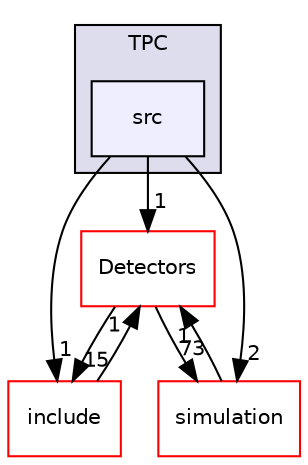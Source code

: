 digraph "/home/travis/build/AliceO2Group/AliceO2/DataFormats/Detectors/TPC/src" {
  bgcolor=transparent;
  compound=true
  node [ fontsize="10", fontname="Helvetica"];
  edge [ labelfontsize="10", labelfontname="Helvetica"];
  subgraph clusterdir_87e4e27fa2128902da5e37b3e7ab3f52 {
    graph [ bgcolor="#ddddee", pencolor="black", label="TPC" fontname="Helvetica", fontsize="10", URL="dir_87e4e27fa2128902da5e37b3e7ab3f52.html"]
  dir_99a7a708919c9221801ca7c93b79d194 [shape=box, label="src", style="filled", fillcolor="#eeeeff", pencolor="black", URL="dir_99a7a708919c9221801ca7c93b79d194.html"];
  }
  dir_051dca18e802f8e9474f2e30d29c04e0 [shape=box label="Detectors" color="red" URL="dir_051dca18e802f8e9474f2e30d29c04e0.html"];
  dir_6f22cbd49ee75d810f2bfe3ea5accc3c [shape=box label="include" color="red" URL="dir_6f22cbd49ee75d810f2bfe3ea5accc3c.html"];
  dir_047746f9f311f49446db9474b7431d0d [shape=box label="simulation" color="red" URL="dir_047746f9f311f49446db9474b7431d0d.html"];
  dir_99a7a708919c9221801ca7c93b79d194->dir_051dca18e802f8e9474f2e30d29c04e0 [headlabel="1", labeldistance=1.5 headhref="dir_000062_000076.html"];
  dir_99a7a708919c9221801ca7c93b79d194->dir_6f22cbd49ee75d810f2bfe3ea5accc3c [headlabel="1", labeldistance=1.5 headhref="dir_000062_000060.html"];
  dir_99a7a708919c9221801ca7c93b79d194->dir_047746f9f311f49446db9474b7431d0d [headlabel="2", labeldistance=1.5 headhref="dir_000062_000089.html"];
  dir_051dca18e802f8e9474f2e30d29c04e0->dir_6f22cbd49ee75d810f2bfe3ea5accc3c [headlabel="15", labeldistance=1.5 headhref="dir_000076_000060.html"];
  dir_051dca18e802f8e9474f2e30d29c04e0->dir_047746f9f311f49446db9474b7431d0d [headlabel="73", labeldistance=1.5 headhref="dir_000076_000089.html"];
  dir_6f22cbd49ee75d810f2bfe3ea5accc3c->dir_051dca18e802f8e9474f2e30d29c04e0 [headlabel="1", labeldistance=1.5 headhref="dir_000060_000076.html"];
  dir_047746f9f311f49446db9474b7431d0d->dir_051dca18e802f8e9474f2e30d29c04e0 [headlabel="1", labeldistance=1.5 headhref="dir_000089_000076.html"];
}
